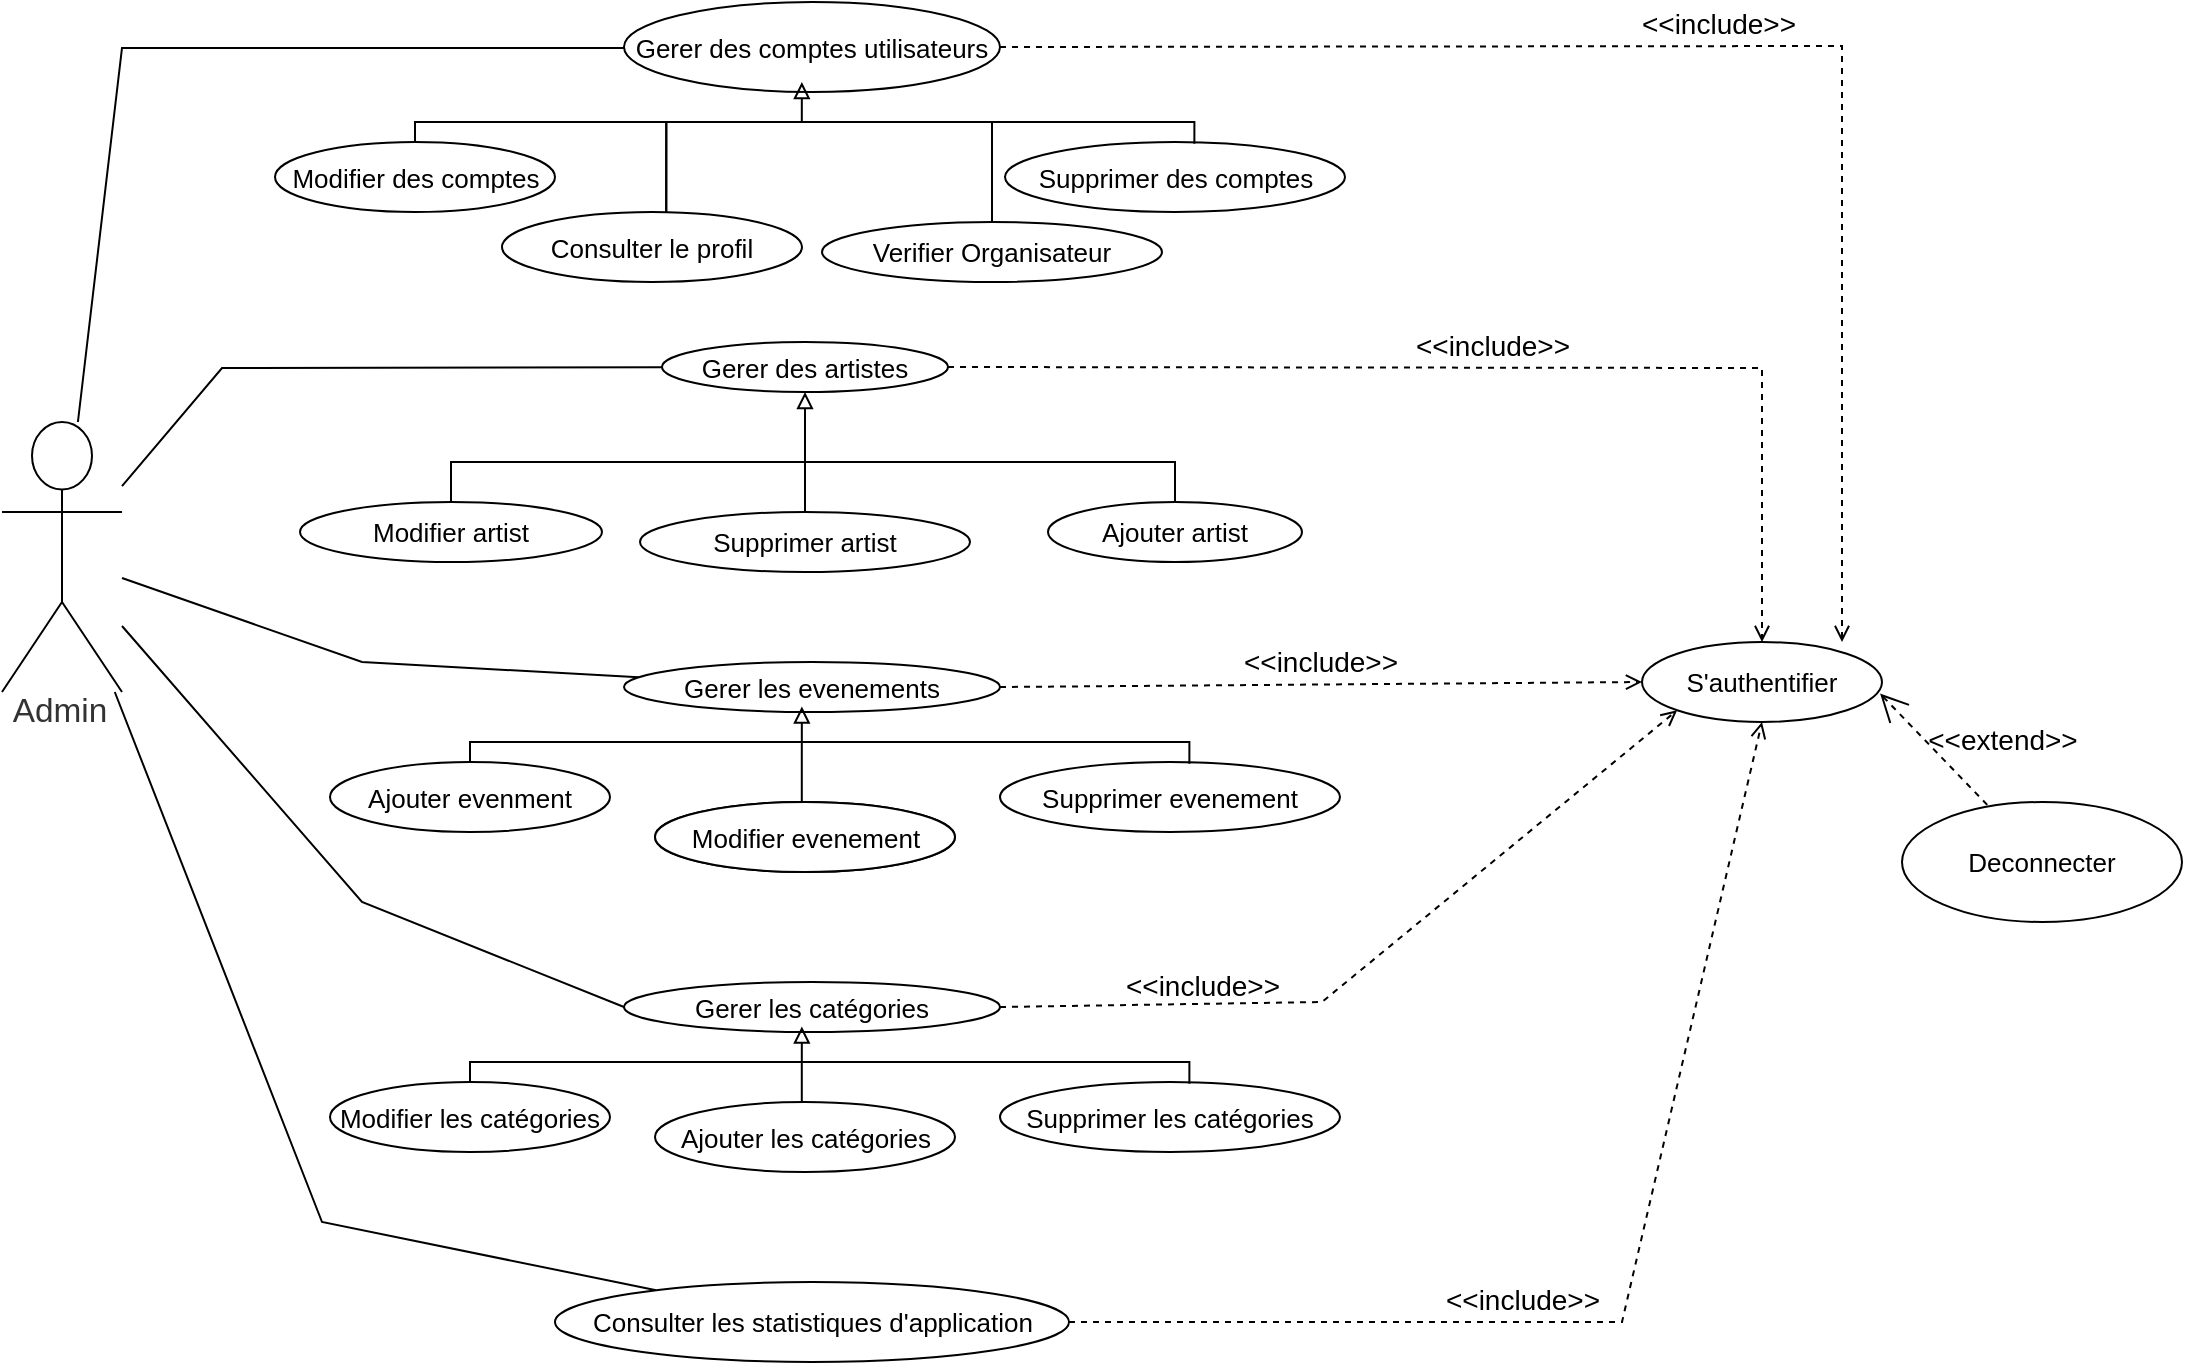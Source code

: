 <mxfile version="20.8.16" type="github">
  <diagram name="Page-1" id="7BaUvszCBu6dx5qAS3bt">
    <mxGraphModel dx="1909" dy="964" grid="1" gridSize="10" guides="1" tooltips="1" connect="1" arrows="1" fold="1" page="1" pageScale="1" pageWidth="1169" pageHeight="827" math="0" shadow="0">
      <root>
        <mxCell id="0" />
        <mxCell id="1" parent="0" />
        <mxCell id="U9_1Y7d2OegKnLiAlMFN-22" style="edgeStyle=none;rounded=0;orthogonalLoop=1;jettySize=auto;html=1;fontSize=14;endArrow=none;endFill=0;" parent="1" source="at9j3Gz7QIBB9mjerq5c-3" edge="1">
          <mxGeometry relative="1" as="geometry">
            <mxPoint x="360" y="103" as="targetPoint" />
            <Array as="points">
              <mxPoint x="100" y="103" />
            </Array>
          </mxGeometry>
        </mxCell>
        <mxCell id="at9j3Gz7QIBB9mjerq5c-3" value="Admin" style="html=1;overflow=block;blockSpacing=1;shape=umlActor;labelPosition=center;verticalLabelPosition=bottom;verticalAlign=top;whiteSpace=nowrap;fontSize=16.7;fontColor=#333333;align=center;spacing=0;strokeColor=#000000;strokeOpacity=100;rounded=1;absoluteArcSize=1;arcSize=9;strokeWidth=1;lucidId=TCmtfz8hAuSR;" parent="1" vertex="1">
          <mxGeometry x="40" y="290" width="60" height="135" as="geometry" />
        </mxCell>
        <mxCell id="at9j3Gz7QIBB9mjerq5c-4" value="Gerer des comptes utilisateurs" style="html=1;overflow=block;blockSpacing=1;whiteSpace=wrap;ellipse;fontSize=13;spacing=3.8;strokeColor=#000000;strokeOpacity=100;rounded=1;absoluteArcSize=1;arcSize=9;strokeWidth=1;lucidId=2CmtHglSXUaJ;" parent="1" vertex="1">
          <mxGeometry x="351" y="80" width="188" height="45" as="geometry" />
        </mxCell>
        <mxCell id="U9_1Y7d2OegKnLiAlMFN-26" style="edgeStyle=none;rounded=0;orthogonalLoop=1;jettySize=auto;html=1;fontSize=14;endArrow=none;endFill=0;" parent="1" source="at9j3Gz7QIBB9mjerq5c-6" target="at9j3Gz7QIBB9mjerq5c-3" edge="1">
          <mxGeometry relative="1" as="geometry">
            <Array as="points">
              <mxPoint x="200" y="690" />
            </Array>
          </mxGeometry>
        </mxCell>
        <mxCell id="at9j3Gz7QIBB9mjerq5c-6" value="Consulter les  statistiques d&#39;application" style="html=1;overflow=block;blockSpacing=1;whiteSpace=wrap;ellipse;fontSize=13;spacing=3.8;strokeColor=#000000;strokeOpacity=100;rounded=1;absoluteArcSize=1;arcSize=9;strokeWidth=1;lucidId=4Cmtud14x5Y7;" parent="1" vertex="1">
          <mxGeometry x="316.5" y="720" width="257" height="40" as="geometry" />
        </mxCell>
        <mxCell id="U9_1Y7d2OegKnLiAlMFN-20" style="edgeStyle=orthogonalEdgeStyle;rounded=0;orthogonalLoop=1;jettySize=auto;html=1;fontSize=14;endArrow=none;endFill=0;entryX=0.547;entryY=0.008;entryDx=0;entryDy=0;entryPerimeter=0;" parent="1" source="at9j3Gz7QIBB9mjerq5c-8" target="at9j3Gz7QIBB9mjerq5c-14" edge="1">
          <mxGeometry relative="1" as="geometry">
            <mxPoint x="370" y="170" as="targetPoint" />
            <Array as="points">
              <mxPoint x="535" y="140" />
              <mxPoint x="372" y="140" />
            </Array>
          </mxGeometry>
        </mxCell>
        <mxCell id="at9j3Gz7QIBB9mjerq5c-8" value="Verifier Organisateur" style="html=1;overflow=block;blockSpacing=1;whiteSpace=wrap;ellipse;fontSize=13;spacing=3.8;strokeColor=#000000;strokeOpacity=100;rounded=1;absoluteArcSize=1;arcSize=9;strokeWidth=1;lucidId=6CmtnAD3XU6T;" parent="1" vertex="1">
          <mxGeometry x="450" y="190" width="170" height="30" as="geometry" />
        </mxCell>
        <mxCell id="U9_1Y7d2OegKnLiAlMFN-23" style="edgeStyle=none;rounded=0;orthogonalLoop=1;jettySize=auto;html=1;fontSize=14;endArrow=none;endFill=0;" parent="1" source="at9j3Gz7QIBB9mjerq5c-10" target="at9j3Gz7QIBB9mjerq5c-3" edge="1">
          <mxGeometry relative="1" as="geometry">
            <Array as="points">
              <mxPoint x="150" y="263" />
            </Array>
          </mxGeometry>
        </mxCell>
        <mxCell id="at9j3Gz7QIBB9mjerq5c-10" value="Gerer des artistes" style="html=1;overflow=block;blockSpacing=1;whiteSpace=wrap;ellipse;fontSize=13;spacing=3.8;strokeColor=#000000;strokeOpacity=100;rounded=1;absoluteArcSize=1;arcSize=9;strokeWidth=1;lucidId=9Cmt3dIYTxuM;" parent="1" vertex="1">
          <mxGeometry x="370" y="250" width="143" height="25" as="geometry" />
        </mxCell>
        <mxCell id="at9j3Gz7QIBB9mjerq5c-12" value="Supprimer des comptes" style="html=1;overflow=block;blockSpacing=1;whiteSpace=wrap;ellipse;fontSize=13;spacing=3.8;strokeColor=#000000;strokeOpacity=100;rounded=1;absoluteArcSize=1;arcSize=9;strokeWidth=1;lucidId=UEmtKaLi1W1V;" parent="1" vertex="1">
          <mxGeometry x="541.5" y="150" width="170" height="35" as="geometry" />
        </mxCell>
        <mxCell id="U9_1Y7d2OegKnLiAlMFN-2" style="edgeStyle=orthogonalEdgeStyle;rounded=0;orthogonalLoop=1;jettySize=auto;html=1;entryX=0.473;entryY=0.889;entryDx=0;entryDy=0;entryPerimeter=0;fontSize=14;endArrow=block;endFill=0;exitX=0.548;exitY=0.042;exitDx=0;exitDy=0;exitPerimeter=0;" parent="1" source="at9j3Gz7QIBB9mjerq5c-14" target="at9j3Gz7QIBB9mjerq5c-4" edge="1">
          <mxGeometry relative="1" as="geometry">
            <Array as="points">
              <mxPoint x="372" y="140" />
              <mxPoint x="440" y="140" />
            </Array>
          </mxGeometry>
        </mxCell>
        <mxCell id="at9j3Gz7QIBB9mjerq5c-14" value="Consulter le profil" style="html=1;overflow=block;blockSpacing=1;whiteSpace=wrap;ellipse;fontSize=13;spacing=3.8;strokeColor=#000000;strokeOpacity=100;rounded=1;absoluteArcSize=1;arcSize=9;strokeWidth=1;lucidId=9EmtDgn2g~nr;" parent="1" vertex="1">
          <mxGeometry x="290" y="185" width="150" height="35" as="geometry" />
        </mxCell>
        <mxCell id="at9j3Gz7QIBB9mjerq5c-16" value="Modifier des comptes" style="html=1;overflow=block;blockSpacing=1;whiteSpace=wrap;ellipse;fontSize=13;spacing=3.8;strokeColor=#000000;strokeOpacity=100;rounded=1;absoluteArcSize=1;arcSize=9;strokeWidth=1;lucidId=lFmtOqZzf6Zj;" parent="1" vertex="1">
          <mxGeometry x="176.5" y="150" width="140" height="35" as="geometry" />
        </mxCell>
        <mxCell id="at9j3Gz7QIBB9mjerq5c-18" value="Ajouter artist" style="html=1;overflow=block;blockSpacing=1;whiteSpace=wrap;ellipse;fontSize=13;spacing=3.8;strokeColor=#000000;strokeOpacity=100;rounded=1;absoluteArcSize=1;arcSize=9;strokeWidth=1;lucidId=9Cmt3dIYTxuM;" parent="1" vertex="1">
          <mxGeometry x="563" y="330" width="127" height="30" as="geometry" />
        </mxCell>
        <mxCell id="at9j3Gz7QIBB9mjerq5c-19" style="edgeStyle=none;rounded=0;orthogonalLoop=1;jettySize=auto;html=1;exitX=0.5;exitY=0;exitDx=0;exitDy=0;entryX=0.5;entryY=1;entryDx=0;entryDy=0;fontSize=14;endArrow=block;endFill=0;strokeColor=#000000;strokeWidth=1;" parent="1" source="at9j3Gz7QIBB9mjerq5c-20" target="at9j3Gz7QIBB9mjerq5c-10" edge="1">
          <mxGeometry relative="1" as="geometry" />
        </mxCell>
        <mxCell id="at9j3Gz7QIBB9mjerq5c-20" value="Supprimer artist" style="html=1;overflow=block;blockSpacing=1;whiteSpace=wrap;ellipse;fontSize=13;spacing=3.8;strokeColor=#000000;strokeOpacity=100;rounded=1;absoluteArcSize=1;arcSize=9;strokeWidth=1;lucidId=9Cmt3dIYTxuM;" parent="1" vertex="1">
          <mxGeometry x="359" y="335" width="165" height="30" as="geometry" />
        </mxCell>
        <mxCell id="at9j3Gz7QIBB9mjerq5c-31" style="edgeStyle=orthogonalEdgeStyle;rounded=0;orthogonalLoop=1;jettySize=auto;html=1;exitX=0.5;exitY=0;exitDx=0;exitDy=0;entryX=0.5;entryY=0;entryDx=0;entryDy=0;strokeColor=#000000;strokeWidth=1;endArrow=none;endFill=0;" parent="1" source="at9j3Gz7QIBB9mjerq5c-22" target="at9j3Gz7QIBB9mjerq5c-18" edge="1">
          <mxGeometry relative="1" as="geometry" />
        </mxCell>
        <mxCell id="at9j3Gz7QIBB9mjerq5c-22" value="Modifier artist" style="html=1;overflow=block;blockSpacing=1;whiteSpace=wrap;ellipse;fontSize=13;spacing=3.8;strokeColor=#000000;strokeOpacity=100;rounded=1;absoluteArcSize=1;arcSize=9;strokeWidth=1;lucidId=9Cmt3dIYTxuM;" parent="1" vertex="1">
          <mxGeometry x="189" y="330" width="151" height="30" as="geometry" />
        </mxCell>
        <mxCell id="at9j3Gz7QIBB9mjerq5c-23" value="S&#39;authentifier" style="html=1;overflow=block;blockSpacing=1;whiteSpace=wrap;ellipse;fontSize=13;spacing=3.8;strokeColor=#000000;strokeOpacity=100;rounded=1;absoluteArcSize=1;arcSize=9;strokeWidth=1;lucidId=XvitAHHM73nt;" parent="1" vertex="1">
          <mxGeometry x="860" y="400" width="120" height="40" as="geometry" />
        </mxCell>
        <mxCell id="at9j3Gz7QIBB9mjerq5c-24" value="Deconnecter" style="html=1;overflow=block;blockSpacing=1;whiteSpace=wrap;ellipse;fontSize=13;spacing=3.8;strokeColor=#000000;strokeOpacity=100;rounded=1;absoluteArcSize=1;arcSize=9;strokeWidth=1;lucidId=XvitmW9DInrr;" parent="1" vertex="1">
          <mxGeometry x="990" y="480" width="140" height="60" as="geometry" />
        </mxCell>
        <mxCell id="U9_1Y7d2OegKnLiAlMFN-1" style="edgeStyle=orthogonalEdgeStyle;rounded=0;orthogonalLoop=1;jettySize=auto;html=1;entryX=0.557;entryY=0.024;entryDx=0;entryDy=0;strokeColor=#000000;strokeWidth=1;endArrow=none;endFill=0;entryPerimeter=0;exitX=0.5;exitY=0;exitDx=0;exitDy=0;" parent="1" source="at9j3Gz7QIBB9mjerq5c-16" target="at9j3Gz7QIBB9mjerq5c-12" edge="1">
          <mxGeometry relative="1" as="geometry">
            <mxPoint x="270" y="125" as="sourcePoint" />
            <mxPoint x="632.0" y="125.0" as="targetPoint" />
            <Array as="points">
              <mxPoint x="274" y="140" />
              <mxPoint x="634" y="140" />
            </Array>
          </mxGeometry>
        </mxCell>
        <mxCell id="U9_1Y7d2OegKnLiAlMFN-24" style="edgeStyle=none;rounded=0;orthogonalLoop=1;jettySize=auto;html=1;fontSize=14;endArrow=none;endFill=0;" parent="1" source="U9_1Y7d2OegKnLiAlMFN-4" target="at9j3Gz7QIBB9mjerq5c-3" edge="1">
          <mxGeometry relative="1" as="geometry">
            <Array as="points">
              <mxPoint x="220" y="410" />
            </Array>
          </mxGeometry>
        </mxCell>
        <mxCell id="U9_1Y7d2OegKnLiAlMFN-4" value="&lt;div&gt;Gerer les evenements&lt;/div&gt;" style="html=1;overflow=block;blockSpacing=1;whiteSpace=wrap;ellipse;fontSize=13;spacing=3.8;strokeColor=#000000;strokeOpacity=100;rounded=1;absoluteArcSize=1;arcSize=9;strokeWidth=1;lucidId=2CmtHglSXUaJ;" parent="1" vertex="1">
          <mxGeometry x="351" y="410" width="188" height="25" as="geometry" />
        </mxCell>
        <mxCell id="U9_1Y7d2OegKnLiAlMFN-5" value="Supprimer evenement" style="html=1;overflow=block;blockSpacing=1;whiteSpace=wrap;ellipse;fontSize=13;spacing=3.8;strokeColor=#000000;strokeOpacity=100;rounded=1;absoluteArcSize=1;arcSize=9;strokeWidth=1;lucidId=UEmtKaLi1W1V;" parent="1" vertex="1">
          <mxGeometry x="539" y="460" width="170" height="35" as="geometry" />
        </mxCell>
        <mxCell id="U9_1Y7d2OegKnLiAlMFN-6" style="edgeStyle=orthogonalEdgeStyle;rounded=0;orthogonalLoop=1;jettySize=auto;html=1;entryX=0.473;entryY=0.889;entryDx=0;entryDy=0;entryPerimeter=0;fontSize=14;endArrow=block;endFill=0;" parent="1" source="U9_1Y7d2OegKnLiAlMFN-7" target="U9_1Y7d2OegKnLiAlMFN-4" edge="1">
          <mxGeometry relative="1" as="geometry">
            <Array as="points">
              <mxPoint x="440" y="457" />
            </Array>
          </mxGeometry>
        </mxCell>
        <mxCell id="U9_1Y7d2OegKnLiAlMFN-7" value="Consulter le profil" style="html=1;overflow=block;blockSpacing=1;whiteSpace=wrap;ellipse;fontSize=13;spacing=3.8;strokeColor=#000000;strokeOpacity=100;rounded=1;absoluteArcSize=1;arcSize=9;strokeWidth=1;lucidId=9EmtDgn2g~nr;" parent="1" vertex="1">
          <mxGeometry x="366.5" y="480" width="150" height="35" as="geometry" />
        </mxCell>
        <mxCell id="U9_1Y7d2OegKnLiAlMFN-8" value="Ajouter evenment" style="html=1;overflow=block;blockSpacing=1;whiteSpace=wrap;ellipse;fontSize=13;spacing=3.8;strokeColor=#000000;strokeOpacity=100;rounded=1;absoluteArcSize=1;arcSize=9;strokeWidth=1;lucidId=lFmtOqZzf6Zj;" parent="1" vertex="1">
          <mxGeometry x="204" y="460" width="140" height="35" as="geometry" />
        </mxCell>
        <mxCell id="U9_1Y7d2OegKnLiAlMFN-9" style="edgeStyle=orthogonalEdgeStyle;rounded=0;orthogonalLoop=1;jettySize=auto;html=1;entryX=0.557;entryY=0.024;entryDx=0;entryDy=0;strokeColor=#000000;strokeWidth=1;endArrow=none;endFill=0;entryPerimeter=0;exitX=0.5;exitY=0;exitDx=0;exitDy=0;" parent="1" source="U9_1Y7d2OegKnLiAlMFN-8" target="U9_1Y7d2OegKnLiAlMFN-5" edge="1">
          <mxGeometry relative="1" as="geometry">
            <mxPoint x="270" y="435" as="sourcePoint" />
            <mxPoint x="632.0" y="435.0" as="targetPoint" />
            <Array as="points">
              <mxPoint x="274" y="450" />
              <mxPoint x="634" y="450" />
            </Array>
          </mxGeometry>
        </mxCell>
        <mxCell id="U9_1Y7d2OegKnLiAlMFN-10" value="Modifier evenement" style="html=1;overflow=block;blockSpacing=1;whiteSpace=wrap;ellipse;fontSize=13;spacing=3.8;strokeColor=#000000;strokeOpacity=100;rounded=1;absoluteArcSize=1;arcSize=9;strokeWidth=1;lucidId=9EmtDgn2g~nr;" parent="1" vertex="1">
          <mxGeometry x="366.5" y="480" width="150" height="35" as="geometry" />
        </mxCell>
        <mxCell id="U9_1Y7d2OegKnLiAlMFN-25" style="edgeStyle=none;rounded=0;orthogonalLoop=1;jettySize=auto;html=1;exitX=0;exitY=0.5;exitDx=0;exitDy=0;fontSize=14;endArrow=none;endFill=0;" parent="1" source="U9_1Y7d2OegKnLiAlMFN-11" target="at9j3Gz7QIBB9mjerq5c-3" edge="1">
          <mxGeometry relative="1" as="geometry">
            <Array as="points">
              <mxPoint x="220" y="530" />
            </Array>
          </mxGeometry>
        </mxCell>
        <mxCell id="U9_1Y7d2OegKnLiAlMFN-11" value="&lt;div&gt;Gerer les catégories&lt;/div&gt;" style="html=1;overflow=block;blockSpacing=1;whiteSpace=wrap;ellipse;fontSize=13;spacing=3.8;strokeColor=#000000;strokeOpacity=100;rounded=1;absoluteArcSize=1;arcSize=9;strokeWidth=1;lucidId=2CmtHglSXUaJ;" parent="1" vertex="1">
          <mxGeometry x="351" y="570" width="188" height="25" as="geometry" />
        </mxCell>
        <mxCell id="U9_1Y7d2OegKnLiAlMFN-12" value="Supprimer les catégories" style="html=1;overflow=block;blockSpacing=1;whiteSpace=wrap;ellipse;fontSize=13;spacing=3.8;strokeColor=#000000;strokeOpacity=100;rounded=1;absoluteArcSize=1;arcSize=9;strokeWidth=1;lucidId=UEmtKaLi1W1V;" parent="1" vertex="1">
          <mxGeometry x="539" y="620" width="170" height="35" as="geometry" />
        </mxCell>
        <mxCell id="U9_1Y7d2OegKnLiAlMFN-13" style="edgeStyle=orthogonalEdgeStyle;rounded=0;orthogonalLoop=1;jettySize=auto;html=1;entryX=0.473;entryY=0.889;entryDx=0;entryDy=0;entryPerimeter=0;fontSize=14;endArrow=block;endFill=0;startArrow=none;" parent="1" source="U9_1Y7d2OegKnLiAlMFN-17" target="U9_1Y7d2OegKnLiAlMFN-11" edge="1">
          <mxGeometry relative="1" as="geometry">
            <Array as="points">
              <mxPoint x="440" y="610" />
            </Array>
          </mxGeometry>
        </mxCell>
        <mxCell id="U9_1Y7d2OegKnLiAlMFN-15" value="Modifier les catégories" style="html=1;overflow=block;blockSpacing=1;whiteSpace=wrap;ellipse;fontSize=13;spacing=3.8;strokeColor=#000000;strokeOpacity=100;rounded=1;absoluteArcSize=1;arcSize=9;strokeWidth=1;lucidId=lFmtOqZzf6Zj;" parent="1" vertex="1">
          <mxGeometry x="204" y="620" width="140" height="35" as="geometry" />
        </mxCell>
        <mxCell id="U9_1Y7d2OegKnLiAlMFN-16" style="edgeStyle=orthogonalEdgeStyle;rounded=0;orthogonalLoop=1;jettySize=auto;html=1;entryX=0.557;entryY=0.024;entryDx=0;entryDy=0;strokeColor=#000000;strokeWidth=1;endArrow=none;endFill=0;entryPerimeter=0;exitX=0.5;exitY=0;exitDx=0;exitDy=0;" parent="1" source="U9_1Y7d2OegKnLiAlMFN-15" target="U9_1Y7d2OegKnLiAlMFN-12" edge="1">
          <mxGeometry relative="1" as="geometry">
            <mxPoint x="270" y="595" as="sourcePoint" />
            <mxPoint x="632.0" y="595.0" as="targetPoint" />
            <Array as="points">
              <mxPoint x="274" y="610" />
              <mxPoint x="634" y="610" />
            </Array>
          </mxGeometry>
        </mxCell>
        <mxCell id="U9_1Y7d2OegKnLiAlMFN-17" value="Ajouter les catégories" style="html=1;overflow=block;blockSpacing=1;whiteSpace=wrap;ellipse;fontSize=13;spacing=3.8;strokeColor=#000000;strokeOpacity=100;rounded=1;absoluteArcSize=1;arcSize=9;strokeWidth=1;lucidId=9EmtDgn2g~nr;" parent="1" vertex="1">
          <mxGeometry x="366.5" y="630" width="150" height="35" as="geometry" />
        </mxCell>
        <mxCell id="U9_1Y7d2OegKnLiAlMFN-27" value="&amp;lt;&amp;lt;include&amp;gt;&amp;gt;" style="html=1;verticalAlign=bottom;labelBackgroundColor=none;endArrow=open;endFill=0;dashed=1;rounded=0;fontSize=14;exitX=1;exitY=0.5;exitDx=0;exitDy=0;" parent="1" source="at9j3Gz7QIBB9mjerq5c-4" edge="1">
          <mxGeometry width="160" relative="1" as="geometry">
            <mxPoint x="510" y="350" as="sourcePoint" />
            <mxPoint x="960" y="400" as="targetPoint" />
            <Array as="points">
              <mxPoint x="960" y="102" />
            </Array>
          </mxGeometry>
        </mxCell>
        <mxCell id="U9_1Y7d2OegKnLiAlMFN-28" value="&amp;lt;&amp;lt;include&amp;gt;&amp;gt;" style="html=1;verticalAlign=bottom;labelBackgroundColor=none;endArrow=open;endFill=0;dashed=1;rounded=0;fontSize=14;exitX=1;exitY=0.5;exitDx=0;exitDy=0;entryX=0.5;entryY=0;entryDx=0;entryDy=0;" parent="1" source="at9j3Gz7QIBB9mjerq5c-10" target="at9j3Gz7QIBB9mjerq5c-23" edge="1">
          <mxGeometry width="160" relative="1" as="geometry">
            <mxPoint x="510" y="350" as="sourcePoint" />
            <mxPoint x="670" y="350" as="targetPoint" />
            <Array as="points">
              <mxPoint x="920" y="263" />
            </Array>
          </mxGeometry>
        </mxCell>
        <mxCell id="U9_1Y7d2OegKnLiAlMFN-29" value="&amp;lt;&amp;lt;include&amp;gt;&amp;gt;" style="html=1;verticalAlign=bottom;labelBackgroundColor=none;endArrow=open;endFill=0;dashed=1;rounded=0;fontSize=14;exitX=1;exitY=0.5;exitDx=0;exitDy=0;entryX=0;entryY=0.5;entryDx=0;entryDy=0;" parent="1" source="U9_1Y7d2OegKnLiAlMFN-4" target="at9j3Gz7QIBB9mjerq5c-23" edge="1">
          <mxGeometry width="160" relative="1" as="geometry">
            <mxPoint x="510" y="540" as="sourcePoint" />
            <mxPoint x="670" y="540" as="targetPoint" />
          </mxGeometry>
        </mxCell>
        <mxCell id="U9_1Y7d2OegKnLiAlMFN-30" value="&amp;lt;&amp;lt;include&amp;gt;&amp;gt;" style="html=1;verticalAlign=bottom;labelBackgroundColor=none;endArrow=open;endFill=0;dashed=1;rounded=0;fontSize=14;entryX=0;entryY=1;entryDx=0;entryDy=0;exitX=1;exitY=0.5;exitDx=0;exitDy=0;" parent="1" source="U9_1Y7d2OegKnLiAlMFN-11" target="at9j3Gz7QIBB9mjerq5c-23" edge="1">
          <mxGeometry x="-0.483" y="-2" width="160" relative="1" as="geometry">
            <mxPoint x="510" y="540" as="sourcePoint" />
            <mxPoint x="670" y="540" as="targetPoint" />
            <Array as="points">
              <mxPoint x="700" y="580" />
            </Array>
            <mxPoint as="offset" />
          </mxGeometry>
        </mxCell>
        <mxCell id="U9_1Y7d2OegKnLiAlMFN-31" value="&amp;lt;&amp;lt;include&amp;gt;&amp;gt;" style="html=1;verticalAlign=bottom;labelBackgroundColor=none;endArrow=open;endFill=0;dashed=1;rounded=0;fontSize=14;entryX=0.5;entryY=1;entryDx=0;entryDy=0;exitX=1;exitY=0.5;exitDx=0;exitDy=0;" parent="1" source="at9j3Gz7QIBB9mjerq5c-6" target="at9j3Gz7QIBB9mjerq5c-23" edge="1">
          <mxGeometry x="-0.225" width="160" relative="1" as="geometry">
            <mxPoint x="510" y="630" as="sourcePoint" />
            <mxPoint x="670" y="630" as="targetPoint" />
            <Array as="points">
              <mxPoint x="850" y="740" />
            </Array>
            <mxPoint as="offset" />
          </mxGeometry>
        </mxCell>
        <mxCell id="U9_1Y7d2OegKnLiAlMFN-32" value="&amp;lt;&amp;lt;extend&amp;gt;&amp;gt;" style="edgeStyle=none;html=1;startArrow=open;endArrow=none;startSize=12;verticalAlign=bottom;dashed=1;labelBackgroundColor=none;rounded=0;fontSize=14;exitX=0.992;exitY=0.645;exitDx=0;exitDy=0;exitPerimeter=0;" parent="1" source="at9j3Gz7QIBB9mjerq5c-23" target="at9j3Gz7QIBB9mjerq5c-24" edge="1">
          <mxGeometry x="0.709" y="20" width="160" relative="1" as="geometry">
            <mxPoint x="850" y="460" as="sourcePoint" />
            <mxPoint x="1010" y="460" as="targetPoint" />
            <mxPoint as="offset" />
          </mxGeometry>
        </mxCell>
      </root>
    </mxGraphModel>
  </diagram>
</mxfile>
